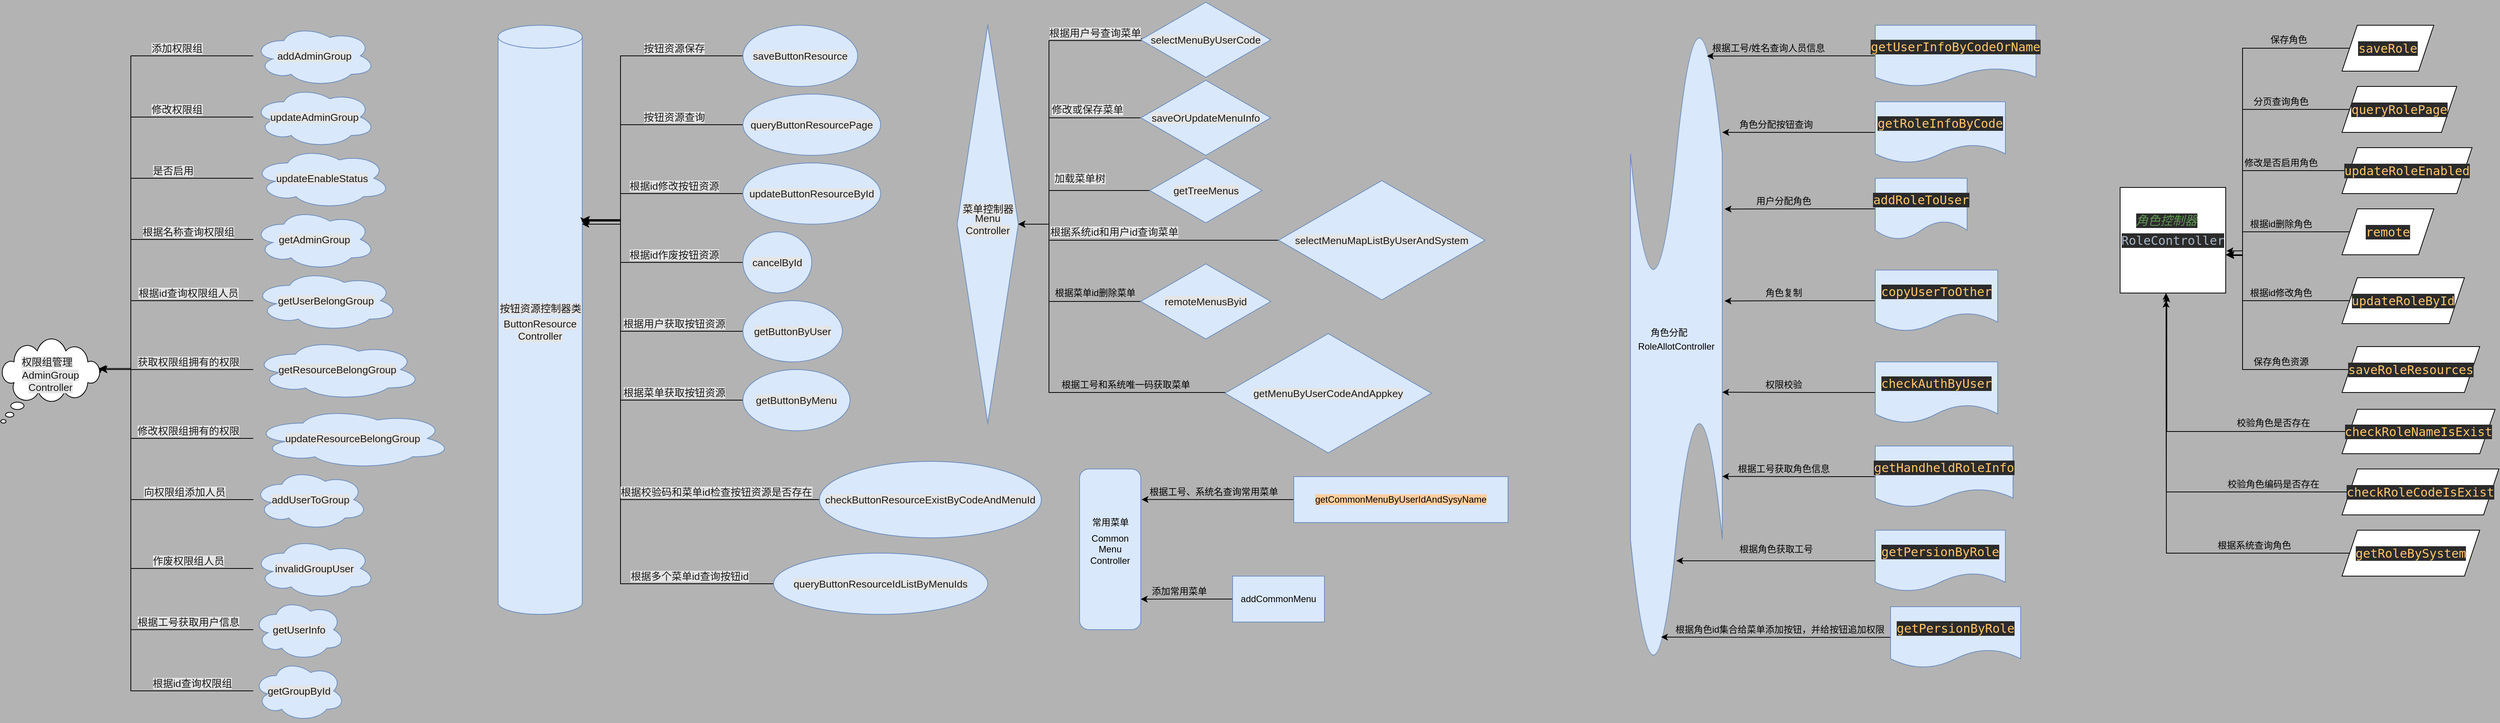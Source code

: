 <mxfile version="13.9.7" type="github">
  <diagram id="0nMQCCQZS5VqwpWak0t-" name="Page-1">
    <mxGraphModel dx="4402" dy="591" grid="1" gridSize="10" guides="1" tooltips="1" connect="1" arrows="1" fold="1" page="1" pageScale="1" pageWidth="3300" pageHeight="4681" background="#B3B3B3" math="0" shadow="0">
      <root>
        <mxCell id="0" />
        <mxCell id="1" parent="0" />
        <mxCell id="55qW9BjzEcxhO7VvElrI-6" value="" style="edgeStyle=orthogonalEdgeStyle;rounded=0;orthogonalLoop=1;jettySize=auto;html=1;" parent="1" source="55qW9BjzEcxhO7VvElrI-5" edge="1">
          <mxGeometry relative="1" as="geometry">
            <Array as="points">
              <mxPoint x="160" y="120" />
              <mxPoint x="160" y="530" />
            </Array>
            <mxPoint x="120" y="530" as="targetPoint" />
          </mxGeometry>
        </mxCell>
        <mxCell id="55qW9BjzEcxhO7VvElrI-5" value="&lt;span style=&quot;color: rgb(25 , 25 , 25) ; font-size: 13.333px ; background-color: rgb(229 , 229 , 229)&quot;&gt;addAdminGroup&lt;/span&gt;" style="ellipse;shape=cloud;whiteSpace=wrap;html=1;rounded=0;strokeColor=#6c8ebf;fillColor=#dae8fc;" parent="1" vertex="1">
          <mxGeometry x="320" y="80" width="160" height="80" as="geometry" />
        </mxCell>
        <mxCell id="55qW9BjzEcxhO7VvElrI-8" value="" style="edgeStyle=orthogonalEdgeStyle;rounded=0;orthogonalLoop=1;jettySize=auto;html=1;" parent="1" source="55qW9BjzEcxhO7VvElrI-7" edge="1">
          <mxGeometry relative="1" as="geometry">
            <Array as="points">
              <mxPoint x="160" y="200" />
              <mxPoint x="160" y="530" />
            </Array>
            <mxPoint x="120" y="530" as="targetPoint" />
          </mxGeometry>
        </mxCell>
        <mxCell id="55qW9BjzEcxhO7VvElrI-7" value="&lt;span style=&quot;color: rgb(25 , 25 , 25) ; font-size: 13.333px ; background-color: rgb(229 , 229 , 229)&quot;&gt;updateAdminGroup&lt;/span&gt;" style="ellipse;shape=cloud;whiteSpace=wrap;html=1;rounded=0;strokeColor=#6c8ebf;fillColor=#dae8fc;" parent="1" vertex="1">
          <mxGeometry x="320" y="160" width="160" height="80" as="geometry" />
        </mxCell>
        <mxCell id="55qW9BjzEcxhO7VvElrI-19" value="" style="edgeStyle=orthogonalEdgeStyle;rounded=0;orthogonalLoop=1;jettySize=auto;html=1;" parent="1" source="55qW9BjzEcxhO7VvElrI-9" edge="1">
          <mxGeometry relative="1" as="geometry">
            <Array as="points">
              <mxPoint x="160" y="280" />
              <mxPoint x="160" y="530" />
            </Array>
            <mxPoint x="120" y="530" as="targetPoint" />
          </mxGeometry>
        </mxCell>
        <mxCell id="55qW9BjzEcxhO7VvElrI-9" value="&lt;span style=&quot;color: rgb(25 , 25 , 25) ; font-size: 13.333px ; background-color: rgb(229 , 229 , 229)&quot;&gt;updateEnableStatus&lt;/span&gt;" style="ellipse;shape=cloud;whiteSpace=wrap;html=1;rounded=0;strokeColor=#6c8ebf;fillColor=#dae8fc;" parent="1" vertex="1">
          <mxGeometry x="320" y="240" width="180" height="80" as="geometry" />
        </mxCell>
        <mxCell id="55qW9BjzEcxhO7VvElrI-20" value="" style="edgeStyle=orthogonalEdgeStyle;rounded=0;orthogonalLoop=1;jettySize=auto;html=1;" parent="1" source="55qW9BjzEcxhO7VvElrI-10" edge="1">
          <mxGeometry relative="1" as="geometry">
            <Array as="points">
              <mxPoint x="160" y="360" />
              <mxPoint x="160" y="530" />
            </Array>
            <mxPoint x="120" y="530" as="targetPoint" />
          </mxGeometry>
        </mxCell>
        <mxCell id="55qW9BjzEcxhO7VvElrI-10" value="&lt;span style=&quot;color: rgb(25 , 25 , 25) ; font-size: 13.333px ; background-color: rgb(229 , 229 , 229)&quot;&gt;getAdminGroup&lt;/span&gt;" style="ellipse;shape=cloud;whiteSpace=wrap;html=1;rounded=0;strokeColor=#6c8ebf;fillColor=#dae8fc;" parent="1" vertex="1">
          <mxGeometry x="320" y="320" width="160" height="80" as="geometry" />
        </mxCell>
        <mxCell id="55qW9BjzEcxhO7VvElrI-21" value="" style="edgeStyle=orthogonalEdgeStyle;rounded=0;orthogonalLoop=1;jettySize=auto;html=1;" parent="1" source="55qW9BjzEcxhO7VvElrI-11" edge="1">
          <mxGeometry relative="1" as="geometry">
            <Array as="points">
              <mxPoint x="160" y="440" />
              <mxPoint x="160" y="530" />
            </Array>
            <mxPoint x="120" y="530" as="targetPoint" />
          </mxGeometry>
        </mxCell>
        <mxCell id="55qW9BjzEcxhO7VvElrI-11" value="&lt;span style=&quot;color: rgb(25 , 25 , 25) ; font-size: 13.333px ; background-color: rgb(229 , 229 , 229)&quot;&gt;getUserBelongGroup&lt;/span&gt;" style="ellipse;shape=cloud;whiteSpace=wrap;html=1;rounded=0;strokeColor=#6c8ebf;fillColor=#dae8fc;" parent="1" vertex="1">
          <mxGeometry x="320" y="400" width="190" height="80" as="geometry" />
        </mxCell>
        <mxCell id="55qW9BjzEcxhO7VvElrI-31" value="" style="edgeStyle=orthogonalEdgeStyle;rounded=0;orthogonalLoop=1;jettySize=auto;html=1;" parent="1" source="55qW9BjzEcxhO7VvElrI-12" edge="1">
          <mxGeometry relative="1" as="geometry">
            <mxPoint x="120" y="530" as="targetPoint" />
          </mxGeometry>
        </mxCell>
        <mxCell id="55qW9BjzEcxhO7VvElrI-12" value="&lt;span style=&quot;color: rgb(25 , 25 , 25) ; font-size: 13.333px ; background-color: rgb(229 , 229 , 229)&quot;&gt;getResourceBelongGroup&lt;/span&gt;" style="ellipse;shape=cloud;whiteSpace=wrap;html=1;rounded=0;strokeColor=#6c8ebf;fillColor=#dae8fc;" parent="1" vertex="1">
          <mxGeometry x="320" y="490" width="220" height="80" as="geometry" />
        </mxCell>
        <mxCell id="55qW9BjzEcxhO7VvElrI-39" style="edgeStyle=orthogonalEdgeStyle;rounded=0;orthogonalLoop=1;jettySize=auto;html=1;entryX=0.988;entryY=0.493;entryDx=0;entryDy=0;entryPerimeter=0;" parent="1" source="55qW9BjzEcxhO7VvElrI-13" edge="1">
          <mxGeometry relative="1" as="geometry">
            <Array as="points">
              <mxPoint x="160" y="620" />
              <mxPoint x="160" y="529" />
            </Array>
            <mxPoint x="119.04" y="528.63" as="targetPoint" />
          </mxGeometry>
        </mxCell>
        <mxCell id="55qW9BjzEcxhO7VvElrI-13" value="&lt;span style=&quot;color: rgb(25 , 25 , 25) ; font-size: 13.333px ; background-color: rgb(229 , 229 , 229)&quot;&gt;updateResourceBelongGroup&lt;/span&gt;" style="ellipse;shape=cloud;whiteSpace=wrap;html=1;rounded=0;strokeColor=#6c8ebf;fillColor=#dae8fc;" parent="1" vertex="1">
          <mxGeometry x="320" y="580" width="260" height="80" as="geometry" />
        </mxCell>
        <mxCell id="55qW9BjzEcxhO7VvElrI-40" style="edgeStyle=orthogonalEdgeStyle;rounded=0;orthogonalLoop=1;jettySize=auto;html=1;entryX=1;entryY=0.5;entryDx=0;entryDy=0;entryPerimeter=0;" parent="1" source="55qW9BjzEcxhO7VvElrI-14" edge="1">
          <mxGeometry relative="1" as="geometry">
            <mxPoint x="120" y="535" as="targetPoint" />
            <Array as="points">
              <mxPoint x="160" y="700" />
              <mxPoint x="160" y="530" />
              <mxPoint x="120" y="530" />
            </Array>
          </mxGeometry>
        </mxCell>
        <mxCell id="55qW9BjzEcxhO7VvElrI-14" value="&lt;span style=&quot;color: rgb(25 , 25 , 25) ; font-size: 13.333px ; background-color: rgb(229 , 229 , 229)&quot;&gt;addUserToGroup&lt;/span&gt;" style="ellipse;shape=cloud;whiteSpace=wrap;html=1;rounded=0;strokeColor=#6c8ebf;fillColor=#dae8fc;" parent="1" vertex="1">
          <mxGeometry x="320" y="660" width="150" height="80" as="geometry" />
        </mxCell>
        <mxCell id="55qW9BjzEcxhO7VvElrI-42" value="" style="edgeStyle=orthogonalEdgeStyle;rounded=0;orthogonalLoop=1;jettySize=auto;html=1;" parent="1" source="55qW9BjzEcxhO7VvElrI-15" edge="1">
          <mxGeometry relative="1" as="geometry">
            <mxPoint x="120" y="530" as="targetPoint" />
            <Array as="points">
              <mxPoint x="160" y="790" />
              <mxPoint x="160" y="530" />
            </Array>
          </mxGeometry>
        </mxCell>
        <mxCell id="55qW9BjzEcxhO7VvElrI-15" value="&lt;span style=&quot;color: rgb(25 , 25 , 25) ; font-size: 13.333px ; background-color: rgb(229 , 229 , 229)&quot;&gt;invalidGroupUser&lt;/span&gt;" style="ellipse;shape=cloud;whiteSpace=wrap;html=1;rounded=0;strokeColor=#6c8ebf;fillColor=#dae8fc;" parent="1" vertex="1">
          <mxGeometry x="320" y="750" width="160" height="80" as="geometry" />
        </mxCell>
        <mxCell id="55qW9BjzEcxhO7VvElrI-44" value="" style="edgeStyle=orthogonalEdgeStyle;rounded=0;orthogonalLoop=1;jettySize=auto;html=1;" parent="1" source="55qW9BjzEcxhO7VvElrI-17" edge="1">
          <mxGeometry relative="1" as="geometry">
            <mxPoint x="120" y="530" as="targetPoint" />
            <Array as="points">
              <mxPoint x="160" y="870" />
              <mxPoint x="160" y="530" />
            </Array>
          </mxGeometry>
        </mxCell>
        <mxCell id="55qW9BjzEcxhO7VvElrI-17" value="&lt;span style=&quot;color: rgb(25 , 25 , 25) ; font-size: 13.333px ; background-color: rgb(229 , 229 , 229)&quot;&gt;getUserInfo&lt;/span&gt;" style="ellipse;shape=cloud;whiteSpace=wrap;html=1;rounded=0;strokeColor=#6c8ebf;fillColor=#dae8fc;" parent="1" vertex="1">
          <mxGeometry x="320" y="830" width="120" height="80" as="geometry" />
        </mxCell>
        <mxCell id="55qW9BjzEcxhO7VvElrI-45" style="edgeStyle=orthogonalEdgeStyle;rounded=0;orthogonalLoop=1;jettySize=auto;html=1;" parent="1" source="55qW9BjzEcxhO7VvElrI-18" edge="1">
          <mxGeometry relative="1" as="geometry">
            <mxPoint x="120" y="530" as="targetPoint" />
            <Array as="points">
              <mxPoint x="160" y="950" />
              <mxPoint x="160" y="530" />
            </Array>
          </mxGeometry>
        </mxCell>
        <mxCell id="55qW9BjzEcxhO7VvElrI-18" value="&lt;span style=&quot;color: rgb(25 , 25 , 25) ; font-size: 13.333px ; background-color: rgb(229 , 229 , 229)&quot;&gt;getGroupById&lt;/span&gt;" style="ellipse;shape=cloud;whiteSpace=wrap;html=1;rounded=0;strokeColor=#6c8ebf;fillColor=#dae8fc;" parent="1" vertex="1">
          <mxGeometry x="320" y="910" width="120" height="80" as="geometry" />
        </mxCell>
        <mxCell id="55qW9BjzEcxhO7VvElrI-32" value="&lt;span style=&quot;color: rgb(25 , 25 , 25) ; font-size: 13.333px ; background-color: rgb(229 , 229 , 229)&quot;&gt;添加权限组&lt;/span&gt;" style="text;html=1;resizable=0;autosize=1;align=center;verticalAlign=middle;points=[];fillColor=none;strokeColor=none;rounded=0;" parent="1" vertex="1">
          <mxGeometry x="180" y="100" width="80" height="20" as="geometry" />
        </mxCell>
        <mxCell id="55qW9BjzEcxhO7VvElrI-33" value="&lt;span style=&quot;color: rgb(25 , 25 , 25) ; font-size: 13.333px ; background-color: rgb(229 , 229 , 229)&quot;&gt;修改权限组&lt;/span&gt;" style="text;html=1;resizable=0;autosize=1;align=center;verticalAlign=middle;points=[];fillColor=none;strokeColor=none;rounded=0;" parent="1" vertex="1">
          <mxGeometry x="180" y="180" width="80" height="20" as="geometry" />
        </mxCell>
        <mxCell id="55qW9BjzEcxhO7VvElrI-34" value="&lt;span style=&quot;color: rgb(25 , 25 , 25) ; font-size: 13.333px ; background-color: rgb(229 , 229 , 229)&quot;&gt;是否启用&lt;/span&gt;" style="text;html=1;resizable=0;autosize=1;align=center;verticalAlign=middle;points=[];fillColor=none;strokeColor=none;rounded=0;" parent="1" vertex="1">
          <mxGeometry x="180" y="260" width="70" height="20" as="geometry" />
        </mxCell>
        <mxCell id="55qW9BjzEcxhO7VvElrI-35" value="&lt;span style=&quot;color: rgb(25 , 25 , 25) ; font-size: 13.333px ; background-color: rgb(229 , 229 , 229)&quot;&gt;根据名称查询权限组&lt;/span&gt;" style="text;html=1;resizable=0;autosize=1;align=center;verticalAlign=middle;points=[];fillColor=none;strokeColor=none;rounded=0;" parent="1" vertex="1">
          <mxGeometry x="170" y="340" width="130" height="20" as="geometry" />
        </mxCell>
        <mxCell id="55qW9BjzEcxhO7VvElrI-36" value="&lt;span style=&quot;color: rgb(25 , 25 , 25) ; font-size: 13.333px ; background-color: rgb(229 , 229 , 229)&quot;&gt;根据id查询权限组人员&lt;/span&gt;" style="text;html=1;resizable=0;autosize=1;align=center;verticalAlign=middle;points=[];fillColor=none;strokeColor=none;rounded=0;" parent="1" vertex="1">
          <mxGeometry x="165" y="420" width="140" height="20" as="geometry" />
        </mxCell>
        <mxCell id="55qW9BjzEcxhO7VvElrI-46" value="&lt;span style=&quot;color: rgb(25 , 25 , 25) ; font-size: 13.333px ; background-color: rgb(229 , 229 , 229)&quot;&gt;获取权限组拥有的权限&lt;/span&gt;" style="text;html=1;resizable=0;autosize=1;align=center;verticalAlign=middle;points=[];fillColor=none;strokeColor=none;rounded=0;" parent="1" vertex="1">
          <mxGeometry x="160" y="510" width="150" height="20" as="geometry" />
        </mxCell>
        <mxCell id="55qW9BjzEcxhO7VvElrI-47" value="&lt;span style=&quot;color: rgb(25 , 25 , 25) ; font-size: 13.333px ; background-color: rgb(229 , 229 , 229)&quot;&gt;修改权限组拥有的权限&lt;/span&gt;" style="text;html=1;resizable=0;autosize=1;align=center;verticalAlign=middle;points=[];fillColor=none;strokeColor=none;rounded=0;" parent="1" vertex="1">
          <mxGeometry x="160" y="600" width="150" height="20" as="geometry" />
        </mxCell>
        <mxCell id="55qW9BjzEcxhO7VvElrI-48" value="&lt;span style=&quot;color: rgb(25 , 25 , 25) ; font-size: 13.333px ; background-color: rgb(229 , 229 , 229)&quot;&gt;向权限组添加人员&lt;/span&gt;" style="text;html=1;resizable=0;autosize=1;align=center;verticalAlign=middle;points=[];fillColor=none;strokeColor=none;rounded=0;" parent="1" vertex="1">
          <mxGeometry x="170" y="680" width="120" height="20" as="geometry" />
        </mxCell>
        <mxCell id="55qW9BjzEcxhO7VvElrI-49" value="&lt;span style=&quot;color: rgb(25 , 25 , 25) ; font-size: 13.333px ; background-color: rgb(229 , 229 , 229)&quot;&gt;作废权限组人员&lt;/span&gt;" style="text;html=1;resizable=0;autosize=1;align=center;verticalAlign=middle;points=[];fillColor=none;strokeColor=none;rounded=0;" parent="1" vertex="1">
          <mxGeometry x="180" y="770" width="110" height="20" as="geometry" />
        </mxCell>
        <mxCell id="55qW9BjzEcxhO7VvElrI-50" value="&lt;span style=&quot;color: rgb(25 , 25 , 25) ; font-size: 13.333px ; background-color: rgb(229 , 229 , 229)&quot;&gt;根据工号获取用户信息&lt;/span&gt;" style="text;html=1;resizable=0;autosize=1;align=center;verticalAlign=middle;points=[];fillColor=none;strokeColor=none;rounded=0;" parent="1" vertex="1">
          <mxGeometry x="160" y="850" width="150" height="20" as="geometry" />
        </mxCell>
        <mxCell id="55qW9BjzEcxhO7VvElrI-51" value="&lt;span style=&quot;color: rgb(25 , 25 , 25) ; font-size: 13.333px ; background-color: rgb(229 , 229 , 229)&quot;&gt;根据id查询权限组&lt;/span&gt;" style="text;html=1;resizable=0;autosize=1;align=center;verticalAlign=middle;points=[];fillColor=none;strokeColor=none;rounded=0;" parent="1" vertex="1">
          <mxGeometry x="180" y="930" width="120" height="20" as="geometry" />
        </mxCell>
        <mxCell id="55qW9BjzEcxhO7VvElrI-52" value="&lt;span style=&quot;color: rgb(25 , 25 , 25) ; font-size: 13.333px ; background-color: rgb(229 , 229 , 229)&quot;&gt;ButtonResource&lt;br&gt;Controller&lt;/span&gt;" style="shape=cylinder3;whiteSpace=wrap;html=1;boundedLbl=1;backgroundOutline=1;size=15;rounded=0;strokeColor=#6c8ebf;fillColor=#dae8fc;" parent="1" vertex="1">
          <mxGeometry x="640" y="80" width="110" height="770" as="geometry" />
        </mxCell>
        <mxCell id="55qW9BjzEcxhO7VvElrI-54" value="&lt;span style=&quot;color: rgb(25 , 25 , 25) ; font-size: 13.333px ; background-color: rgb(229 , 229 , 229)&quot;&gt;按钮资源控制器类&lt;/span&gt;" style="text;html=1;resizable=0;autosize=1;align=center;verticalAlign=middle;points=[];fillColor=none;strokeColor=none;rounded=0;" parent="1" vertex="1">
          <mxGeometry x="635" y="440" width="120" height="20" as="geometry" />
        </mxCell>
        <mxCell id="55qW9BjzEcxhO7VvElrI-56" style="edgeStyle=orthogonalEdgeStyle;rounded=0;orthogonalLoop=1;jettySize=auto;html=1;" parent="1" source="55qW9BjzEcxhO7VvElrI-55" target="55qW9BjzEcxhO7VvElrI-52" edge="1">
          <mxGeometry relative="1" as="geometry">
            <Array as="points">
              <mxPoint x="800" y="120" />
              <mxPoint x="800" y="335" />
            </Array>
          </mxGeometry>
        </mxCell>
        <mxCell id="55qW9BjzEcxhO7VvElrI-55" value="&lt;span style=&quot;color: rgb(25 , 25 , 25) ; font-size: 13.333px ; background-color: rgb(229 , 229 , 229)&quot;&gt;saveButtonResource&lt;/span&gt;" style="ellipse;whiteSpace=wrap;html=1;rounded=0;strokeColor=#6c8ebf;fillColor=#dae8fc;" parent="1" vertex="1">
          <mxGeometry x="960" y="80" width="150" height="80" as="geometry" />
        </mxCell>
        <mxCell id="55qW9BjzEcxhO7VvElrI-64" style="edgeStyle=orthogonalEdgeStyle;rounded=0;orthogonalLoop=1;jettySize=auto;html=1;" parent="1" source="55qW9BjzEcxhO7VvElrI-57" edge="1">
          <mxGeometry relative="1" as="geometry">
            <mxPoint x="749" y="336" as="targetPoint" />
            <Array as="points">
              <mxPoint x="800" y="210" />
              <mxPoint x="800" y="336" />
            </Array>
          </mxGeometry>
        </mxCell>
        <mxCell id="55qW9BjzEcxhO7VvElrI-57" value="&lt;span style=&quot;color: rgb(25 , 25 , 25) ; font-size: 13.333px ; background-color: rgb(229 , 229 , 229)&quot;&gt;queryButtonResourcePage&lt;/span&gt;" style="ellipse;whiteSpace=wrap;html=1;rounded=0;strokeColor=#6c8ebf;fillColor=#dae8fc;" parent="1" vertex="1">
          <mxGeometry x="960" y="170" width="180" height="80" as="geometry" />
        </mxCell>
        <mxCell id="55qW9BjzEcxhO7VvElrI-66" style="edgeStyle=orthogonalEdgeStyle;rounded=0;orthogonalLoop=1;jettySize=auto;html=1;" parent="1" source="55qW9BjzEcxhO7VvElrI-58" edge="1">
          <mxGeometry relative="1" as="geometry">
            <mxPoint x="751" y="334" as="targetPoint" />
            <Array as="points">
              <mxPoint x="800" y="390" />
              <mxPoint x="800" y="334" />
            </Array>
          </mxGeometry>
        </mxCell>
        <mxCell id="55qW9BjzEcxhO7VvElrI-58" value="&lt;span style=&quot;color: rgb(25 , 25 , 25) ; font-size: 13.333px ; background-color: rgb(229 , 229 , 229)&quot;&gt;cancelById&lt;/span&gt;" style="ellipse;whiteSpace=wrap;html=1;rounded=0;strokeColor=#6c8ebf;fillColor=#dae8fc;" parent="1" vertex="1">
          <mxGeometry x="960" y="350" width="90" height="80" as="geometry" />
        </mxCell>
        <mxCell id="55qW9BjzEcxhO7VvElrI-65" style="edgeStyle=orthogonalEdgeStyle;rounded=0;orthogonalLoop=1;jettySize=auto;html=1;" parent="1" source="55qW9BjzEcxhO7VvElrI-59" edge="1">
          <mxGeometry relative="1" as="geometry">
            <mxPoint x="750" y="334" as="targetPoint" />
            <Array as="points">
              <mxPoint x="800" y="300" />
              <mxPoint x="800" y="334" />
            </Array>
          </mxGeometry>
        </mxCell>
        <mxCell id="55qW9BjzEcxhO7VvElrI-59" value="&lt;span style=&quot;color: rgb(25 , 25 , 25) ; font-size: 13.333px ; background-color: rgb(229 , 229 , 229)&quot;&gt;updateButtonResourceById&lt;/span&gt;" style="ellipse;whiteSpace=wrap;html=1;rounded=0;strokeColor=#6c8ebf;fillColor=#dae8fc;" parent="1" vertex="1">
          <mxGeometry x="960" y="260" width="180" height="80" as="geometry" />
        </mxCell>
        <mxCell id="55qW9BjzEcxhO7VvElrI-69" style="edgeStyle=orthogonalEdgeStyle;rounded=0;orthogonalLoop=1;jettySize=auto;html=1;" parent="1" source="55qW9BjzEcxhO7VvElrI-60" target="55qW9BjzEcxhO7VvElrI-52" edge="1">
          <mxGeometry relative="1" as="geometry">
            <Array as="points">
              <mxPoint x="800" y="700" />
              <mxPoint x="800" y="340" />
            </Array>
          </mxGeometry>
        </mxCell>
        <mxCell id="55qW9BjzEcxhO7VvElrI-60" value="&lt;span style=&quot;color: rgb(25 , 25 , 25) ; font-size: 13.333px ; background-color: rgb(229 , 229 , 229)&quot;&gt;checkButtonResourceExistByCodeAndMenuId&lt;/span&gt;" style="ellipse;whiteSpace=wrap;html=1;rounded=0;strokeColor=#6c8ebf;fillColor=#dae8fc;" parent="1" vertex="1">
          <mxGeometry x="1060" y="650" width="290" height="100" as="geometry" />
        </mxCell>
        <mxCell id="55qW9BjzEcxhO7VvElrI-67" style="edgeStyle=orthogonalEdgeStyle;rounded=0;orthogonalLoop=1;jettySize=auto;html=1;" parent="1" source="55qW9BjzEcxhO7VvElrI-61" edge="1">
          <mxGeometry relative="1" as="geometry">
            <mxPoint x="749" y="335" as="targetPoint" />
            <Array as="points">
              <mxPoint x="800" y="480" />
              <mxPoint x="800" y="335" />
            </Array>
          </mxGeometry>
        </mxCell>
        <mxCell id="55qW9BjzEcxhO7VvElrI-61" value="&lt;span style=&quot;color: rgb(25 , 25 , 25) ; font-size: 13.333px ; background-color: rgb(229 , 229 , 229)&quot;&gt;getButtonByUser&lt;/span&gt;" style="ellipse;whiteSpace=wrap;html=1;rounded=0;strokeColor=#6c8ebf;fillColor=#dae8fc;" parent="1" vertex="1">
          <mxGeometry x="960" y="440" width="130" height="80" as="geometry" />
        </mxCell>
        <mxCell id="55qW9BjzEcxhO7VvElrI-68" style="edgeStyle=orthogonalEdgeStyle;rounded=0;orthogonalLoop=1;jettySize=auto;html=1;" parent="1" source="55qW9BjzEcxhO7VvElrI-62" edge="1">
          <mxGeometry relative="1" as="geometry">
            <mxPoint x="752" y="340" as="targetPoint" />
            <Array as="points">
              <mxPoint x="800" y="570" />
              <mxPoint x="800" y="335" />
            </Array>
          </mxGeometry>
        </mxCell>
        <mxCell id="55qW9BjzEcxhO7VvElrI-62" value="&lt;span style=&quot;color: rgb(25 , 25 , 25) ; font-size: 13.333px ; background-color: rgb(229 , 229 , 229)&quot;&gt;getButtonByMenu&lt;/span&gt;" style="ellipse;whiteSpace=wrap;html=1;rounded=0;strokeColor=#6c8ebf;fillColor=#dae8fc;" parent="1" vertex="1">
          <mxGeometry x="960" y="530" width="140" height="80" as="geometry" />
        </mxCell>
        <mxCell id="55qW9BjzEcxhO7VvElrI-70" style="edgeStyle=orthogonalEdgeStyle;rounded=0;orthogonalLoop=1;jettySize=auto;html=1;" parent="1" source="55qW9BjzEcxhO7VvElrI-63" target="55qW9BjzEcxhO7VvElrI-52" edge="1">
          <mxGeometry relative="1" as="geometry">
            <Array as="points">
              <mxPoint x="800" y="810" />
              <mxPoint x="800" y="340" />
            </Array>
          </mxGeometry>
        </mxCell>
        <mxCell id="55qW9BjzEcxhO7VvElrI-63" value="&lt;span style=&quot;color: rgb(25 , 25 , 25) ; font-size: 13.333px ; background-color: rgb(229 , 229 , 229)&quot;&gt;queryButtonResourceIdListByMenuIds&lt;/span&gt;" style="ellipse;whiteSpace=wrap;html=1;rounded=0;strokeColor=#6c8ebf;fillColor=#dae8fc;" parent="1" vertex="1">
          <mxGeometry x="1000" y="770" width="280" height="80" as="geometry" />
        </mxCell>
        <mxCell id="55qW9BjzEcxhO7VvElrI-71" value="&lt;span style=&quot;color: rgb(25 , 25 , 25) ; font-size: 13.333px ; background-color: rgb(229 , 229 , 229)&quot;&gt;按钮资源保存&lt;/span&gt;" style="text;html=1;resizable=0;autosize=1;align=center;verticalAlign=middle;points=[];fillColor=none;strokeColor=none;rounded=0;" parent="1" vertex="1">
          <mxGeometry x="825" y="100" width="90" height="20" as="geometry" />
        </mxCell>
        <mxCell id="55qW9BjzEcxhO7VvElrI-73" value="&lt;span style=&quot;color: rgb(25 , 25 , 25) ; font-size: 13.333px ; background-color: rgb(229 , 229 , 229)&quot;&gt;根据多个菜单id查询按钮id&lt;/span&gt;" style="text;html=1;resizable=0;autosize=1;align=center;verticalAlign=middle;points=[];fillColor=none;strokeColor=none;rounded=0;" parent="1" vertex="1">
          <mxGeometry x="805" y="790" width="170" height="20" as="geometry" />
        </mxCell>
        <mxCell id="55qW9BjzEcxhO7VvElrI-74" value="&lt;span style=&quot;color: rgb(25 , 25 , 25) ; font-size: 13.333px ; background-color: rgb(229 , 229 , 229)&quot;&gt;根据校验码和菜单id检查按钮资源是否存在&lt;/span&gt;" style="text;html=1;resizable=0;autosize=1;align=center;verticalAlign=middle;points=[];fillColor=none;strokeColor=none;rounded=0;" parent="1" vertex="1">
          <mxGeometry x="795" y="680" width="260" height="20" as="geometry" />
        </mxCell>
        <mxCell id="55qW9BjzEcxhO7VvElrI-75" value="&lt;span style=&quot;color: rgb(25 , 25 , 25) ; font-size: 13.333px ; background-color: rgb(229 , 229 , 229)&quot;&gt;根据菜单获取按钮资源&lt;/span&gt;" style="text;html=1;resizable=0;autosize=1;align=center;verticalAlign=middle;points=[];fillColor=none;strokeColor=none;rounded=0;" parent="1" vertex="1">
          <mxGeometry x="795" y="550" width="150" height="20" as="geometry" />
        </mxCell>
        <mxCell id="55qW9BjzEcxhO7VvElrI-76" value="&lt;span style=&quot;color: rgb(25 , 25 , 25) ; font-size: 13.333px ; background-color: rgb(229 , 229 , 229)&quot;&gt;根据用户获取按钮资源&lt;/span&gt;" style="text;html=1;resizable=0;autosize=1;align=center;verticalAlign=middle;points=[];fillColor=none;strokeColor=none;rounded=0;" parent="1" vertex="1">
          <mxGeometry x="795" y="460" width="150" height="20" as="geometry" />
        </mxCell>
        <mxCell id="55qW9BjzEcxhO7VvElrI-77" value="&lt;span style=&quot;color: rgb(25 , 25 , 25) ; font-size: 13.333px ; background-color: rgb(229 , 229 , 229)&quot;&gt;根据id作废按钮资源&lt;/span&gt;" style="text;html=1;resizable=0;autosize=1;align=center;verticalAlign=middle;points=[];fillColor=none;strokeColor=none;rounded=0;" parent="1" vertex="1">
          <mxGeometry x="805" y="370" width="130" height="20" as="geometry" />
        </mxCell>
        <mxCell id="55qW9BjzEcxhO7VvElrI-78" value="&lt;span style=&quot;color: rgb(25 , 25 , 25) ; font-size: 13.333px ; background-color: rgb(229 , 229 , 229)&quot;&gt;按钮资源查询&lt;/span&gt;" style="text;html=1;resizable=0;autosize=1;align=center;verticalAlign=middle;points=[];fillColor=none;strokeColor=none;rounded=0;" parent="1" vertex="1">
          <mxGeometry x="825" y="190" width="90" height="20" as="geometry" />
        </mxCell>
        <mxCell id="55qW9BjzEcxhO7VvElrI-79" value="&lt;span style=&quot;color: rgb(25 , 25 , 25) ; font-size: 13.333px ; background-color: rgb(229 , 229 , 229)&quot;&gt;根据id修改按钮资源&lt;/span&gt;" style="text;html=1;resizable=0;autosize=1;align=center;verticalAlign=middle;points=[];fillColor=none;strokeColor=none;rounded=0;" parent="1" vertex="1">
          <mxGeometry x="805" y="280" width="130" height="20" as="geometry" />
        </mxCell>
        <mxCell id="55qW9BjzEcxhO7VvElrI-80" value="&lt;span style=&quot;color: rgb(25 , 25 , 25) ; font-size: 13.333px ; background-color: rgb(229 , 229 , 229)&quot;&gt;Menu&lt;br&gt;Controller&lt;/span&gt;" style="rhombus;whiteSpace=wrap;html=1;rounded=0;strokeColor=#6c8ebf;fillColor=#dae8fc;" parent="1" vertex="1">
          <mxGeometry x="1240" y="80" width="80" height="520" as="geometry" />
        </mxCell>
        <mxCell id="55qW9BjzEcxhO7VvElrI-82" style="edgeStyle=orthogonalEdgeStyle;rounded=0;orthogonalLoop=1;jettySize=auto;html=1;exitX=0.006;exitY=0.48;exitDx=0;exitDy=0;exitPerimeter=0;" parent="1" source="55qW9BjzEcxhO7VvElrI-93" target="55qW9BjzEcxhO7VvElrI-80" edge="1">
          <mxGeometry relative="1" as="geometry">
            <mxPoint x="1470" y="100" as="sourcePoint" />
            <Array as="points">
              <mxPoint x="1481" y="100" />
              <mxPoint x="1360" y="100" />
              <mxPoint x="1360" y="340" />
            </Array>
          </mxGeometry>
        </mxCell>
        <mxCell id="55qW9BjzEcxhO7VvElrI-95" style="edgeStyle=orthogonalEdgeStyle;rounded=0;orthogonalLoop=1;jettySize=auto;html=1;" parent="1" source="55qW9BjzEcxhO7VvElrI-87" target="55qW9BjzEcxhO7VvElrI-80" edge="1">
          <mxGeometry relative="1" as="geometry">
            <Array as="points">
              <mxPoint x="1360" y="441" />
              <mxPoint x="1360" y="340" />
            </Array>
          </mxGeometry>
        </mxCell>
        <mxCell id="55qW9BjzEcxhO7VvElrI-87" value="&lt;span style=&quot;color: rgb(25 , 25 , 25) ; font-size: 13.333px ; background-color: rgb(229 , 229 , 229)&quot;&gt;remoteMenusByid&lt;/span&gt;" style="html=1;whiteSpace=wrap;aspect=fixed;shape=isoRectangle;rounded=0;strokeColor=#6c8ebf;fillColor=#dae8fc;" parent="1" vertex="1">
          <mxGeometry x="1480" y="390" width="170" height="101.99" as="geometry" />
        </mxCell>
        <mxCell id="55qW9BjzEcxhO7VvElrI-94" style="edgeStyle=orthogonalEdgeStyle;rounded=0;orthogonalLoop=1;jettySize=auto;html=1;" parent="1" source="55qW9BjzEcxhO7VvElrI-88" target="55qW9BjzEcxhO7VvElrI-80" edge="1">
          <mxGeometry relative="1" as="geometry">
            <mxPoint x="1350" y="490" as="targetPoint" />
            <Array as="points">
              <mxPoint x="1360" y="560" />
              <mxPoint x="1360" y="340" />
            </Array>
          </mxGeometry>
        </mxCell>
        <mxCell id="55qW9BjzEcxhO7VvElrI-88" value="&lt;span style=&quot;color: rgb(25 , 25 , 25) ; font-size: 13.333px ; background-color: rgb(229 , 229 , 229)&quot;&gt;getMenuByUserCodeAndAppkey&lt;/span&gt;" style="html=1;whiteSpace=wrap;aspect=fixed;shape=isoRectangle;rounded=0;strokeColor=#6c8ebf;fillColor=#dae8fc;" parent="1" vertex="1">
          <mxGeometry x="1590" y="480" width="270" height="161.98" as="geometry" />
        </mxCell>
        <mxCell id="55qW9BjzEcxhO7VvElrI-96" style="edgeStyle=orthogonalEdgeStyle;rounded=0;orthogonalLoop=1;jettySize=auto;html=1;" parent="1" source="55qW9BjzEcxhO7VvElrI-90" target="55qW9BjzEcxhO7VvElrI-80" edge="1">
          <mxGeometry relative="1" as="geometry">
            <Array as="points">
              <mxPoint x="1360" y="361" />
              <mxPoint x="1360" y="340" />
            </Array>
          </mxGeometry>
        </mxCell>
        <mxCell id="55qW9BjzEcxhO7VvElrI-90" value="&lt;span style=&quot;color: rgb(25 , 25 , 25) ; font-size: 13.333px ; background-color: rgb(229 , 229 , 229)&quot;&gt;selectMenuMapListByUserAndSystem&lt;/span&gt;" style="html=1;whiteSpace=wrap;aspect=fixed;shape=isoRectangle;rounded=0;strokeColor=#6c8ebf;fillColor=#dae8fc;" parent="1" vertex="1">
          <mxGeometry x="1660" y="280" width="270" height="161.99" as="geometry" />
        </mxCell>
        <mxCell id="55qW9BjzEcxhO7VvElrI-97" style="edgeStyle=orthogonalEdgeStyle;rounded=0;orthogonalLoop=1;jettySize=auto;html=1;" parent="1" source="55qW9BjzEcxhO7VvElrI-91" target="55qW9BjzEcxhO7VvElrI-80" edge="1">
          <mxGeometry relative="1" as="geometry">
            <Array as="points">
              <mxPoint x="1360" y="296" />
              <mxPoint x="1360" y="340" />
            </Array>
          </mxGeometry>
        </mxCell>
        <mxCell id="55qW9BjzEcxhO7VvElrI-91" value="&lt;span style=&quot;color: rgb(25 , 25 , 25) ; font-size: 13.333px ; background-color: rgb(229 , 229 , 229)&quot;&gt;getTreeMenus&lt;/span&gt;" style="html=1;whiteSpace=wrap;aspect=fixed;shape=isoRectangle;rounded=0;strokeColor=#6c8ebf;fillColor=#dae8fc;" parent="1" vertex="1">
          <mxGeometry x="1491.66" y="251.99" width="146.69" height="88.01" as="geometry" />
        </mxCell>
        <mxCell id="55qW9BjzEcxhO7VvElrI-98" style="edgeStyle=orthogonalEdgeStyle;rounded=0;orthogonalLoop=1;jettySize=auto;html=1;" parent="1" source="55qW9BjzEcxhO7VvElrI-92" target="55qW9BjzEcxhO7VvElrI-80" edge="1">
          <mxGeometry relative="1" as="geometry">
            <Array as="points">
              <mxPoint x="1360" y="201" />
              <mxPoint x="1360" y="340" />
            </Array>
          </mxGeometry>
        </mxCell>
        <mxCell id="55qW9BjzEcxhO7VvElrI-92" value="&lt;span style=&quot;color: rgb(25 , 25 , 25) ; font-size: 13.333px ; background-color: rgb(229 , 229 , 229)&quot;&gt;saveOrUpdateMenuInfo&lt;/span&gt;" style="html=1;whiteSpace=wrap;aspect=fixed;shape=isoRectangle;rounded=0;strokeColor=#6c8ebf;fillColor=#dae8fc;" parent="1" vertex="1">
          <mxGeometry x="1480" y="150" width="170" height="101.99" as="geometry" />
        </mxCell>
        <mxCell id="55qW9BjzEcxhO7VvElrI-93" value="&lt;span style=&quot;color: rgb(25 , 25 , 25) ; font-size: 13.333px ; background-color: rgb(229 , 229 , 229)&quot;&gt;selectMenuByUserCode&lt;/span&gt;" style="html=1;whiteSpace=wrap;aspect=fixed;shape=isoRectangle;rounded=0;strokeColor=#6c8ebf;fillColor=#dae8fc;" parent="1" vertex="1">
          <mxGeometry x="1480" y="48.01" width="170" height="101.99" as="geometry" />
        </mxCell>
        <mxCell id="55qW9BjzEcxhO7VvElrI-99" value="&lt;span style=&quot;color: rgb(25 , 25 , 25) ; font-size: 13.333px ; background-color: rgb(229 , 229 , 229)&quot;&gt;根据用户号查询菜单&lt;/span&gt;" style="text;html=1;resizable=0;autosize=1;align=center;verticalAlign=middle;points=[];fillColor=none;strokeColor=none;rounded=0;" parent="1" vertex="1">
          <mxGeometry x="1355" y="80" width="130" height="20" as="geometry" />
        </mxCell>
        <mxCell id="55qW9BjzEcxhO7VvElrI-100" value="&lt;span style=&quot;color: rgb(25 , 25 , 25) ; font-size: 13.333px ; background-color: rgb(229 , 229 , 229)&quot;&gt;根据系统id和用户id查询菜单&lt;/span&gt;" style="text;html=1;resizable=0;autosize=1;align=center;verticalAlign=middle;points=[];fillColor=none;strokeColor=none;rounded=0;" parent="1" vertex="1">
          <mxGeometry x="1355" y="340" width="180" height="20" as="geometry" />
        </mxCell>
        <mxCell id="55qW9BjzEcxhO7VvElrI-101" value="根据菜单id删除菜单" style="text;html=1;resizable=0;autosize=1;align=center;verticalAlign=middle;points=[];fillColor=none;strokeColor=none;rounded=0;" parent="1" vertex="1">
          <mxGeometry x="1360" y="420" width="120" height="20" as="geometry" />
        </mxCell>
        <mxCell id="55qW9BjzEcxhO7VvElrI-102" value="&lt;span style=&quot;color: rgb(25 , 25 , 25) ; font-size: 13.333px ; background-color: rgb(229 , 229 , 229)&quot;&gt;加载菜单树&lt;/span&gt;" style="text;html=1;resizable=0;autosize=1;align=center;verticalAlign=middle;points=[];fillColor=none;strokeColor=none;rounded=0;" parent="1" vertex="1">
          <mxGeometry x="1360" y="270" width="80" height="20" as="geometry" />
        </mxCell>
        <mxCell id="55qW9BjzEcxhO7VvElrI-103" value="&lt;span style=&quot;color: rgb(25 , 25 , 25) ; font-size: 13.333px ; background-color: rgb(229 , 229 , 229)&quot;&gt;修改或保存菜单&lt;/span&gt;" style="text;html=1;resizable=0;autosize=1;align=center;verticalAlign=middle;points=[];fillColor=none;strokeColor=none;rounded=0;" parent="1" vertex="1">
          <mxGeometry x="1355" y="180" width="110" height="20" as="geometry" />
        </mxCell>
        <mxCell id="55qW9BjzEcxhO7VvElrI-104" value="根据工号和系统唯一码获取菜单" style="text;html=1;resizable=0;autosize=1;align=center;verticalAlign=middle;points=[];fillColor=none;strokeColor=none;rounded=0;" parent="1" vertex="1">
          <mxGeometry x="1370" y="540" width="180" height="20" as="geometry" />
        </mxCell>
        <mxCell id="55qW9BjzEcxhO7VvElrI-105" value="&lt;span style=&quot;color: rgb(25 , 25 , 25) ; font-size: 13.333px ; background-color: rgb(229 , 229 , 229)&quot;&gt;菜单控制器&lt;/span&gt;" style="text;html=1;resizable=0;autosize=1;align=center;verticalAlign=middle;points=[];fillColor=none;strokeColor=none;rounded=0;" parent="1" vertex="1">
          <mxGeometry x="1240" y="310" width="80" height="20" as="geometry" />
        </mxCell>
        <mxCell id="55qW9BjzEcxhO7VvElrI-106" value="Common&lt;br&gt;Menu&lt;br&gt;Controller" style="rounded=1;whiteSpace=wrap;html=1;strokeColor=#6c8ebf;fillColor=#dae8fc;" parent="1" vertex="1">
          <mxGeometry x="1400" y="660" width="80" height="210" as="geometry" />
        </mxCell>
        <mxCell id="55qW9BjzEcxhO7VvElrI-111" style="edgeStyle=orthogonalEdgeStyle;rounded=0;orthogonalLoop=1;jettySize=auto;html=1;entryX=1.013;entryY=0.19;entryDx=0;entryDy=0;entryPerimeter=0;" parent="1" source="55qW9BjzEcxhO7VvElrI-107" target="55qW9BjzEcxhO7VvElrI-106" edge="1">
          <mxGeometry relative="1" as="geometry" />
        </mxCell>
        <mxCell id="55qW9BjzEcxhO7VvElrI-107" value="&lt;span style=&quot;background-color: rgb(255 , 206 , 159)&quot;&gt;getCommonMenuByUserIdAndSysyName&lt;/span&gt;" style="rounded=0;whiteSpace=wrap;html=1;strokeColor=#6c8ebf;fillColor=#dae8fc;" parent="1" vertex="1">
          <mxGeometry x="1680" y="670" width="280" height="60" as="geometry" />
        </mxCell>
        <mxCell id="55qW9BjzEcxhO7VvElrI-112" style="edgeStyle=orthogonalEdgeStyle;rounded=0;orthogonalLoop=1;jettySize=auto;html=1;entryX=1;entryY=0.81;entryDx=0;entryDy=0;entryPerimeter=0;" parent="1" source="55qW9BjzEcxhO7VvElrI-108" target="55qW9BjzEcxhO7VvElrI-106" edge="1">
          <mxGeometry relative="1" as="geometry" />
        </mxCell>
        <mxCell id="55qW9BjzEcxhO7VvElrI-108" value="addCommonMenu" style="rounded=0;whiteSpace=wrap;html=1;strokeColor=#6c8ebf;fillColor=#dae8fc;" parent="1" vertex="1">
          <mxGeometry x="1600" y="800" width="120" height="60" as="geometry" />
        </mxCell>
        <mxCell id="55qW9BjzEcxhO7VvElrI-113" value="常用菜单" style="text;html=1;resizable=0;autosize=1;align=center;verticalAlign=middle;points=[];fillColor=none;strokeColor=none;rounded=0;" parent="1" vertex="1">
          <mxGeometry x="1410" y="720" width="60" height="20" as="geometry" />
        </mxCell>
        <mxCell id="55qW9BjzEcxhO7VvElrI-114" value="根据工号、系统名查询常用菜单" style="text;html=1;resizable=0;autosize=1;align=center;verticalAlign=middle;points=[];fillColor=none;strokeColor=none;rounded=0;" parent="1" vertex="1">
          <mxGeometry x="1485" y="680" width="180" height="20" as="geometry" />
        </mxCell>
        <mxCell id="55qW9BjzEcxhO7VvElrI-115" value="添加常用菜单" style="text;html=1;resizable=0;autosize=1;align=center;verticalAlign=middle;points=[];fillColor=none;strokeColor=none;rounded=0;" parent="1" vertex="1">
          <mxGeometry x="1485" y="810" width="90" height="20" as="geometry" />
        </mxCell>
        <mxCell id="55qW9BjzEcxhO7VvElrI-116" value="RoleAllotController" style="shape=tape;whiteSpace=wrap;html=1;rounded=0;strokeColor=#6c8ebf;fillColor=#dae8fc;" parent="1" vertex="1">
          <mxGeometry x="2120" y="80" width="120" height="840" as="geometry" />
        </mxCell>
        <mxCell id="55qW9BjzEcxhO7VvElrI-117" value="角色分配" style="text;html=1;resizable=0;autosize=1;align=center;verticalAlign=middle;points=[];fillColor=none;strokeColor=none;rounded=0;" parent="1" vertex="1">
          <mxGeometry x="2140" y="471.99" width="60" height="20" as="geometry" />
        </mxCell>
        <mxCell id="0UeXVPjD24YqgaCfHr41-11" style="edgeStyle=orthogonalEdgeStyle;rounded=0;orthogonalLoop=1;jettySize=auto;html=1;entryX=0.833;entryY=0.048;entryDx=0;entryDy=0;entryPerimeter=0;" parent="1" source="55qW9BjzEcxhO7VvElrI-118" target="55qW9BjzEcxhO7VvElrI-116" edge="1">
          <mxGeometry relative="1" as="geometry">
            <mxPoint x="2230" y="120" as="targetPoint" />
          </mxGeometry>
        </mxCell>
        <mxCell id="55qW9BjzEcxhO7VvElrI-118" value="&lt;pre style=&quot;background-color: #2b2b2b ; color: #a9b7c6 ; font-family: &amp;#34;jetbrains mono&amp;#34; , monospace ; font-size: 12.0pt&quot;&gt;&lt;span style=&quot;color: #ffc66d&quot;&gt;getUserInfoByCodeOrName&lt;/span&gt;&lt;/pre&gt;" style="shape=document;whiteSpace=wrap;html=1;boundedLbl=1;rounded=0;strokeColor=#6c8ebf;fillColor=#dae8fc;" parent="1" vertex="1">
          <mxGeometry x="2440" y="80" width="210" height="80" as="geometry" />
        </mxCell>
        <mxCell id="0UeXVPjD24YqgaCfHr41-12" style="edgeStyle=orthogonalEdgeStyle;rounded=0;orthogonalLoop=1;jettySize=auto;html=1;" parent="1" source="0UeXVPjD24YqgaCfHr41-3" edge="1">
          <mxGeometry relative="1" as="geometry">
            <mxPoint x="2240" y="220" as="targetPoint" />
          </mxGeometry>
        </mxCell>
        <mxCell id="0UeXVPjD24YqgaCfHr41-3" value="&lt;pre style=&quot;background-color: #2b2b2b ; color: #a9b7c6 ; font-family: &amp;#34;jetbrains mono&amp;#34; , monospace ; font-size: 12.0pt&quot;&gt;&lt;span style=&quot;color: #ffc66d&quot;&gt;getRoleInfoByCode&lt;/span&gt;&lt;/pre&gt;" style="shape=document;whiteSpace=wrap;html=1;boundedLbl=1;rounded=0;strokeColor=#6c8ebf;fillColor=#dae8fc;" parent="1" vertex="1">
          <mxGeometry x="2440" y="180" width="170" height="80" as="geometry" />
        </mxCell>
        <mxCell id="0UeXVPjD24YqgaCfHr41-13" style="edgeStyle=orthogonalEdgeStyle;rounded=0;orthogonalLoop=1;jettySize=auto;html=1;entryX=1.025;entryY=0.286;entryDx=0;entryDy=0;entryPerimeter=0;" parent="1" source="0UeXVPjD24YqgaCfHr41-4" target="55qW9BjzEcxhO7VvElrI-116" edge="1">
          <mxGeometry relative="1" as="geometry">
            <mxPoint x="2260" y="320" as="targetPoint" />
          </mxGeometry>
        </mxCell>
        <mxCell id="0UeXVPjD24YqgaCfHr41-4" value="&lt;pre style=&quot;background-color: #2b2b2b ; color: #a9b7c6 ; font-family: &amp;#34;jetbrains mono&amp;#34; , monospace ; font-size: 12.0pt&quot;&gt;&lt;span style=&quot;color: #ffc66d&quot;&gt;addRoleToUser&lt;/span&gt;&lt;/pre&gt;" style="shape=document;whiteSpace=wrap;html=1;boundedLbl=1;rounded=0;strokeColor=#6c8ebf;fillColor=#dae8fc;" parent="1" vertex="1">
          <mxGeometry x="2440" y="280" width="120" height="80" as="geometry" />
        </mxCell>
        <mxCell id="0UeXVPjD24YqgaCfHr41-15" style="edgeStyle=orthogonalEdgeStyle;rounded=0;orthogonalLoop=1;jettySize=auto;html=1;entryX=1.025;entryY=0.429;entryDx=0;entryDy=0;entryPerimeter=0;" parent="1" source="0UeXVPjD24YqgaCfHr41-5" target="55qW9BjzEcxhO7VvElrI-116" edge="1">
          <mxGeometry relative="1" as="geometry">
            <mxPoint x="2260" y="440" as="targetPoint" />
          </mxGeometry>
        </mxCell>
        <mxCell id="0UeXVPjD24YqgaCfHr41-5" value="&lt;pre style=&quot;background-color: #2b2b2b ; color: #a9b7c6 ; font-family: &amp;#34;jetbrains mono&amp;#34; , monospace ; font-size: 12.0pt&quot;&gt;&lt;span style=&quot;color: #ffc66d&quot;&gt;copyUserToOther&lt;/span&gt;&lt;/pre&gt;" style="shape=document;whiteSpace=wrap;html=1;boundedLbl=1;rounded=0;strokeColor=#6c8ebf;fillColor=#dae8fc;" parent="1" vertex="1">
          <mxGeometry x="2440" y="400" width="160" height="80" as="geometry" />
        </mxCell>
        <mxCell id="0UeXVPjD24YqgaCfHr41-16" style="edgeStyle=orthogonalEdgeStyle;rounded=0;orthogonalLoop=1;jettySize=auto;html=1;entryX=1;entryY=0.571;entryDx=0;entryDy=0;entryPerimeter=0;" parent="1" source="0UeXVPjD24YqgaCfHr41-6" target="55qW9BjzEcxhO7VvElrI-116" edge="1">
          <mxGeometry relative="1" as="geometry" />
        </mxCell>
        <mxCell id="0UeXVPjD24YqgaCfHr41-6" value="&lt;pre style=&quot;background-color: #2b2b2b ; color: #a9b7c6 ; font-family: &amp;#34;jetbrains mono&amp;#34; , monospace ; font-size: 12.0pt&quot;&gt;&lt;span style=&quot;color: #ffc66d&quot;&gt;checkAuthByUser&lt;/span&gt;&lt;/pre&gt;" style="shape=document;whiteSpace=wrap;html=1;boundedLbl=1;rounded=0;strokeColor=#6c8ebf;fillColor=#dae8fc;" parent="1" vertex="1">
          <mxGeometry x="2440" y="520" width="160" height="80" as="geometry" />
        </mxCell>
        <mxCell id="0UeXVPjD24YqgaCfHr41-17" style="edgeStyle=orthogonalEdgeStyle;rounded=0;orthogonalLoop=1;jettySize=auto;html=1;entryX=1;entryY=0.702;entryDx=0;entryDy=0;entryPerimeter=0;" parent="1" source="0UeXVPjD24YqgaCfHr41-7" target="55qW9BjzEcxhO7VvElrI-116" edge="1">
          <mxGeometry relative="1" as="geometry" />
        </mxCell>
        <mxCell id="0UeXVPjD24YqgaCfHr41-7" value="&lt;pre style=&quot;background-color: #2b2b2b ; color: #a9b7c6 ; font-family: &amp;#34;jetbrains mono&amp;#34; , monospace ; font-size: 12.0pt&quot;&gt;&lt;span style=&quot;color: #ffc66d&quot;&gt;getHandheldRoleInfo&lt;/span&gt;&lt;/pre&gt;" style="shape=document;whiteSpace=wrap;html=1;boundedLbl=1;rounded=0;strokeColor=#6c8ebf;fillColor=#dae8fc;" parent="1" vertex="1">
          <mxGeometry x="2440" y="630" width="180" height="80" as="geometry" />
        </mxCell>
        <mxCell id="0UeXVPjD24YqgaCfHr41-18" style="edgeStyle=orthogonalEdgeStyle;rounded=0;orthogonalLoop=1;jettySize=auto;html=1;" parent="1" source="0UeXVPjD24YqgaCfHr41-8" edge="1">
          <mxGeometry relative="1" as="geometry">
            <mxPoint x="2180" y="780" as="targetPoint" />
          </mxGeometry>
        </mxCell>
        <mxCell id="0UeXVPjD24YqgaCfHr41-8" value="&lt;pre style=&quot;background-color: #2b2b2b ; color: #a9b7c6 ; font-family: &amp;#34;jetbrains mono&amp;#34; , monospace ; font-size: 12.0pt&quot;&gt;&lt;span style=&quot;color: #ffc66d&quot;&gt;getPersionByRole&lt;/span&gt;&lt;/pre&gt;" style="shape=document;whiteSpace=wrap;html=1;boundedLbl=1;rounded=0;strokeColor=#6c8ebf;fillColor=#dae8fc;" parent="1" vertex="1">
          <mxGeometry x="2440" y="740" width="170" height="80" as="geometry" />
        </mxCell>
        <mxCell id="0UeXVPjD24YqgaCfHr41-19" style="edgeStyle=orthogonalEdgeStyle;rounded=0;orthogonalLoop=1;jettySize=auto;html=1;entryX=0.333;entryY=0.952;entryDx=0;entryDy=0;entryPerimeter=0;" parent="1" source="0UeXVPjD24YqgaCfHr41-9" target="55qW9BjzEcxhO7VvElrI-116" edge="1">
          <mxGeometry relative="1" as="geometry">
            <mxPoint x="2170" y="880" as="targetPoint" />
          </mxGeometry>
        </mxCell>
        <mxCell id="0UeXVPjD24YqgaCfHr41-9" value="&lt;pre style=&quot;background-color: #2b2b2b ; color: #a9b7c6 ; font-family: &amp;#34;jetbrains mono&amp;#34; , monospace ; font-size: 12.0pt&quot;&gt;&lt;span style=&quot;color: #ffc66d&quot;&gt;getPersionByRole&lt;/span&gt;&lt;/pre&gt;" style="shape=document;whiteSpace=wrap;html=1;boundedLbl=1;rounded=0;strokeColor=#6c8ebf;fillColor=#dae8fc;" parent="1" vertex="1">
          <mxGeometry x="2460" y="840" width="170" height="80" as="geometry" />
        </mxCell>
        <mxCell id="0UeXVPjD24YqgaCfHr41-20" value="根据工号/姓名查询人员信息" style="text;html=1;resizable=0;autosize=1;align=center;verticalAlign=middle;points=[];fillColor=none;strokeColor=none;rounded=0;" parent="1" vertex="1">
          <mxGeometry x="2220" y="100" width="160" height="20" as="geometry" />
        </mxCell>
        <mxCell id="0UeXVPjD24YqgaCfHr41-21" value="角色分配按钮查询" style="text;html=1;resizable=0;autosize=1;align=center;verticalAlign=middle;points=[];fillColor=none;strokeColor=none;rounded=0;" parent="1" vertex="1">
          <mxGeometry x="2255" y="200" width="110" height="20" as="geometry" />
        </mxCell>
        <mxCell id="0UeXVPjD24YqgaCfHr41-22" value="根据角色获取工号" style="text;html=1;resizable=0;autosize=1;align=center;verticalAlign=middle;points=[];fillColor=none;strokeColor=none;rounded=0;" parent="1" vertex="1">
          <mxGeometry x="2255" y="755" width="110" height="20" as="geometry" />
        </mxCell>
        <mxCell id="0UeXVPjD24YqgaCfHr41-23" value="根据角色id集合给菜单添加按钮，并给按钮追加权限" style="text;html=1;resizable=0;autosize=1;align=center;verticalAlign=middle;points=[];fillColor=none;strokeColor=none;rounded=0;" parent="1" vertex="1">
          <mxGeometry x="2170" y="860" width="290" height="20" as="geometry" />
        </mxCell>
        <mxCell id="0UeXVPjD24YqgaCfHr41-25" value="用户分配角色" style="text;html=1;resizable=0;autosize=1;align=center;verticalAlign=middle;points=[];fillColor=none;strokeColor=none;rounded=0;" parent="1" vertex="1">
          <mxGeometry x="2275" y="300" width="90" height="20" as="geometry" />
        </mxCell>
        <mxCell id="0UeXVPjD24YqgaCfHr41-26" value="角色复制" style="text;html=1;resizable=0;autosize=1;align=center;verticalAlign=middle;points=[];fillColor=none;strokeColor=none;rounded=0;" parent="1" vertex="1">
          <mxGeometry x="2290" y="420" width="60" height="20" as="geometry" />
        </mxCell>
        <mxCell id="0UeXVPjD24YqgaCfHr41-27" value="权限校验" style="text;html=1;resizable=0;autosize=1;align=center;verticalAlign=middle;points=[];fillColor=none;strokeColor=none;rounded=0;" parent="1" vertex="1">
          <mxGeometry x="2290" y="540" width="60" height="20" as="geometry" />
        </mxCell>
        <mxCell id="0UeXVPjD24YqgaCfHr41-28" value="根据工号获取角色信息" style="text;html=1;resizable=0;autosize=1;align=center;verticalAlign=middle;points=[];fillColor=none;strokeColor=none;rounded=0;" parent="1" vertex="1">
          <mxGeometry x="2250" y="650" width="140" height="20" as="geometry" />
        </mxCell>
        <mxCell id="O5aITTd8d86GcQwZKJj1-1" value="&lt;span style=&quot;color: rgb(25 , 25 , 25) ; font-size: 13.333px ; background-color: rgb(229 , 229 , 229)&quot;&gt;AdminGroup&lt;/span&gt;&lt;br style=&quot;color: rgb(25 , 25 , 25) ; font-size: 13.333px&quot;&gt;&lt;span style=&quot;color: rgb(25 , 25 , 25) ; font-size: 13.333px ; background-color: rgb(229 , 229 , 229)&quot;&gt;Controller&lt;/span&gt;" style="whiteSpace=wrap;html=1;shape=mxgraph.basic.cloud_callout" vertex="1" parent="1">
          <mxGeometry x="-10" y="490" width="130" height="110" as="geometry" />
        </mxCell>
        <mxCell id="O5aITTd8d86GcQwZKJj1-2" value="&lt;span style=&quot;color: rgb(25 , 25 , 25) ; font-size: 13.333px ; background-color: rgb(229 , 229 , 229)&quot;&gt;权限组管理&lt;/span&gt;" style="text;html=1;resizable=0;autosize=1;align=center;verticalAlign=middle;points=[];fillColor=none;strokeColor=none;rounded=0;" vertex="1" parent="1">
          <mxGeometry x="10" y="510" width="80" height="20" as="geometry" />
        </mxCell>
        <mxCell id="O5aITTd8d86GcQwZKJj1-12" value="&lt;pre style=&quot;background-color: #2b2b2b ; color: #a9b7c6 ; font-family: &amp;#34;jetbrains mono&amp;#34; , monospace ; font-size: 12.0pt&quot;&gt;RoleController&lt;/pre&gt;" style="whiteSpace=wrap;html=1;aspect=fixed;" vertex="1" parent="1">
          <mxGeometry x="2760" y="291.99" width="138.01" height="138.01" as="geometry" />
        </mxCell>
        <mxCell id="O5aITTd8d86GcQwZKJj1-16" style="edgeStyle=orthogonalEdgeStyle;rounded=0;orthogonalLoop=1;jettySize=auto;html=1;entryX=1.007;entryY=0.601;entryDx=0;entryDy=0;entryPerimeter=0;" edge="1" parent="1" source="O5aITTd8d86GcQwZKJj1-13" target="O5aITTd8d86GcQwZKJj1-12">
          <mxGeometry relative="1" as="geometry">
            <Array as="points">
              <mxPoint x="2920" y="110" />
              <mxPoint x="2920" y="375" />
            </Array>
          </mxGeometry>
        </mxCell>
        <mxCell id="O5aITTd8d86GcQwZKJj1-13" value="&lt;pre style=&quot;background-color: #2b2b2b ; color: #a9b7c6 ; font-family: &amp;#34;jetbrains mono&amp;#34; , monospace ; font-size: 12.0pt&quot;&gt;&lt;span style=&quot;color: #ffc66d&quot;&gt;saveRole&lt;/span&gt;&lt;/pre&gt;" style="shape=parallelogram;perimeter=parallelogramPerimeter;whiteSpace=wrap;html=1;fixedSize=1;" vertex="1" parent="1">
          <mxGeometry x="3050" y="80" width="120" height="60" as="geometry" />
        </mxCell>
        <mxCell id="O5aITTd8d86GcQwZKJj1-14" value="&lt;pre style=&quot;background-color: #2b2b2b ; color: #a9b7c6 ; font-family: &amp;#34;宋体&amp;#34; , monospace ; font-size: 12.0pt&quot;&gt;&lt;span style=&quot;color: #629755 ; font-style: italic&quot;&gt;角色控制器&lt;/span&gt;&lt;/pre&gt;" style="text;html=1;resizable=0;autosize=1;align=center;verticalAlign=middle;points=[];fillColor=none;strokeColor=none;rounded=0;" vertex="1" parent="1">
          <mxGeometry x="2770" y="310" width="100" height="50" as="geometry" />
        </mxCell>
        <mxCell id="O5aITTd8d86GcQwZKJj1-15" value="保存角色" style="text;html=1;resizable=0;autosize=1;align=center;verticalAlign=middle;points=[];fillColor=none;strokeColor=none;rounded=0;" vertex="1" parent="1">
          <mxGeometry x="2950" y="89" width="60" height="20" as="geometry" />
        </mxCell>
        <mxCell id="O5aITTd8d86GcQwZKJj1-24" style="edgeStyle=orthogonalEdgeStyle;rounded=0;orthogonalLoop=1;jettySize=auto;html=1;" edge="1" parent="1" source="O5aITTd8d86GcQwZKJj1-17">
          <mxGeometry relative="1" as="geometry">
            <mxPoint x="2898" y="380" as="targetPoint" />
            <Array as="points">
              <mxPoint x="2920" y="190" />
              <mxPoint x="2920" y="380" />
              <mxPoint x="2898" y="380" />
            </Array>
          </mxGeometry>
        </mxCell>
        <mxCell id="O5aITTd8d86GcQwZKJj1-17" value="&lt;pre style=&quot;background-color: #2b2b2b ; color: #a9b7c6 ; font-family: &amp;#34;jetbrains mono&amp;#34; , monospace ; font-size: 12.0pt&quot;&gt;&lt;span style=&quot;color: #ffc66d&quot;&gt;queryRolePage&lt;/span&gt;&lt;/pre&gt;" style="shape=parallelogram;perimeter=parallelogramPerimeter;whiteSpace=wrap;html=1;fixedSize=1;" vertex="1" parent="1">
          <mxGeometry x="3050" y="160" width="150" height="60" as="geometry" />
        </mxCell>
        <mxCell id="O5aITTd8d86GcQwZKJj1-26" style="edgeStyle=orthogonalEdgeStyle;rounded=0;orthogonalLoop=1;jettySize=auto;html=1;" edge="1" parent="1" source="O5aITTd8d86GcQwZKJj1-18">
          <mxGeometry relative="1" as="geometry">
            <mxPoint x="2898" y="380" as="targetPoint" />
            <Array as="points">
              <mxPoint x="2920" y="270" />
              <mxPoint x="2920" y="380" />
              <mxPoint x="2898" y="380" />
            </Array>
          </mxGeometry>
        </mxCell>
        <mxCell id="O5aITTd8d86GcQwZKJj1-18" value="&lt;pre style=&quot;background-color: #2b2b2b ; color: #a9b7c6 ; font-family: &amp;#34;jetbrains mono&amp;#34; , monospace ; font-size: 12.0pt&quot;&gt;&lt;span style=&quot;color: #ffc66d&quot;&gt;updateRoleEnabled&lt;/span&gt;&lt;/pre&gt;" style="shape=parallelogram;perimeter=parallelogramPerimeter;whiteSpace=wrap;html=1;fixedSize=1;" vertex="1" parent="1">
          <mxGeometry x="3050" y="240" width="170" height="60" as="geometry" />
        </mxCell>
        <mxCell id="O5aITTd8d86GcQwZKJj1-29" style="edgeStyle=orthogonalEdgeStyle;rounded=0;orthogonalLoop=1;jettySize=auto;html=1;entryX=1.014;entryY=0.645;entryDx=0;entryDy=0;entryPerimeter=0;" edge="1" parent="1" source="O5aITTd8d86GcQwZKJj1-19" target="O5aITTd8d86GcQwZKJj1-12">
          <mxGeometry relative="1" as="geometry">
            <Array as="points">
              <mxPoint x="2920" y="350" />
              <mxPoint x="2920" y="381" />
            </Array>
          </mxGeometry>
        </mxCell>
        <mxCell id="O5aITTd8d86GcQwZKJj1-19" value="&lt;pre style=&quot;background-color: #2b2b2b ; color: #a9b7c6 ; font-family: &amp;#34;jetbrains mono&amp;#34; , monospace ; font-size: 12.0pt&quot;&gt;&lt;span style=&quot;color: #ffc66d&quot;&gt;remote&lt;/span&gt;&lt;/pre&gt;" style="shape=parallelogram;perimeter=parallelogramPerimeter;whiteSpace=wrap;html=1;fixedSize=1;" vertex="1" parent="1">
          <mxGeometry x="3050" y="320" width="120" height="60" as="geometry" />
        </mxCell>
        <mxCell id="O5aITTd8d86GcQwZKJj1-31" style="edgeStyle=orthogonalEdgeStyle;rounded=0;orthogonalLoop=1;jettySize=auto;html=1;" edge="1" parent="1" source="O5aITTd8d86GcQwZKJj1-21" target="O5aITTd8d86GcQwZKJj1-12">
          <mxGeometry relative="1" as="geometry">
            <Array as="points">
              <mxPoint x="2920" y="440" />
              <mxPoint x="2920" y="380" />
            </Array>
          </mxGeometry>
        </mxCell>
        <mxCell id="O5aITTd8d86GcQwZKJj1-21" value="&lt;pre style=&quot;background-color: #2b2b2b ; color: #a9b7c6 ; font-family: &amp;#34;jetbrains mono&amp;#34; , monospace ; font-size: 12.0pt&quot;&gt;&lt;span style=&quot;color: #ffc66d&quot;&gt;updateRoleById&lt;/span&gt;&lt;/pre&gt;" style="shape=parallelogram;perimeter=parallelogramPerimeter;whiteSpace=wrap;html=1;fixedSize=1;" vertex="1" parent="1">
          <mxGeometry x="3050" y="410" width="160" height="60" as="geometry" />
        </mxCell>
        <mxCell id="O5aITTd8d86GcQwZKJj1-33" style="edgeStyle=orthogonalEdgeStyle;rounded=0;orthogonalLoop=1;jettySize=auto;html=1;" edge="1" parent="1" source="O5aITTd8d86GcQwZKJj1-22">
          <mxGeometry relative="1" as="geometry">
            <mxPoint x="2900" y="380" as="targetPoint" />
            <Array as="points">
              <mxPoint x="2920" y="530" />
              <mxPoint x="2920" y="380" />
            </Array>
          </mxGeometry>
        </mxCell>
        <mxCell id="O5aITTd8d86GcQwZKJj1-22" value="&lt;pre style=&quot;background-color: #2b2b2b ; color: #a9b7c6 ; font-family: &amp;#34;jetbrains mono&amp;#34; , monospace ; font-size: 12.0pt&quot;&gt;&lt;span style=&quot;color: #ffc66d&quot;&gt;saveRoleResources&lt;/span&gt;&lt;/pre&gt;" style="shape=parallelogram;perimeter=parallelogramPerimeter;whiteSpace=wrap;html=1;fixedSize=1;" vertex="1" parent="1">
          <mxGeometry x="3050" y="500" width="180" height="60" as="geometry" />
        </mxCell>
        <mxCell id="O5aITTd8d86GcQwZKJj1-35" style="edgeStyle=orthogonalEdgeStyle;rounded=0;orthogonalLoop=1;jettySize=auto;html=1;entryX=0.442;entryY=1.022;entryDx=0;entryDy=0;entryPerimeter=0;" edge="1" parent="1" source="O5aITTd8d86GcQwZKJj1-23" target="O5aITTd8d86GcQwZKJj1-12">
          <mxGeometry relative="1" as="geometry" />
        </mxCell>
        <mxCell id="O5aITTd8d86GcQwZKJj1-23" value="&lt;pre style=&quot;background-color: #2b2b2b ; color: #a9b7c6 ; font-family: &amp;#34;jetbrains mono&amp;#34; , monospace ; font-size: 12.0pt&quot;&gt;&lt;span style=&quot;color: #ffc66d&quot;&gt;checkRoleNameIsExist&lt;/span&gt;&lt;/pre&gt;" style="shape=parallelogram;perimeter=parallelogramPerimeter;whiteSpace=wrap;html=1;fixedSize=1;" vertex="1" parent="1">
          <mxGeometry x="3050" y="582" width="200" height="58" as="geometry" />
        </mxCell>
        <mxCell id="O5aITTd8d86GcQwZKJj1-25" value="分页查询角色" style="text;html=1;resizable=0;autosize=1;align=center;verticalAlign=middle;points=[];fillColor=none;strokeColor=none;rounded=0;" vertex="1" parent="1">
          <mxGeometry x="2925" y="170" width="90" height="20" as="geometry" />
        </mxCell>
        <mxCell id="O5aITTd8d86GcQwZKJj1-27" value="修改是否启用角色" style="text;html=1;resizable=0;autosize=1;align=center;verticalAlign=middle;points=[];fillColor=none;strokeColor=none;rounded=0;" vertex="1" parent="1">
          <mxGeometry x="2915" y="250" width="110" height="20" as="geometry" />
        </mxCell>
        <mxCell id="O5aITTd8d86GcQwZKJj1-30" value="根据id删除角色" style="text;html=1;resizable=0;autosize=1;align=center;verticalAlign=middle;points=[];fillColor=none;strokeColor=none;rounded=0;" vertex="1" parent="1">
          <mxGeometry x="2920" y="330" width="100" height="20" as="geometry" />
        </mxCell>
        <mxCell id="O5aITTd8d86GcQwZKJj1-32" value="根据id修改角色" style="text;html=1;resizable=0;autosize=1;align=center;verticalAlign=middle;points=[];fillColor=none;strokeColor=none;rounded=0;" vertex="1" parent="1">
          <mxGeometry x="2920" y="420" width="100" height="20" as="geometry" />
        </mxCell>
        <mxCell id="O5aITTd8d86GcQwZKJj1-34" value="保存角色资源" style="text;html=1;resizable=0;autosize=1;align=center;verticalAlign=middle;points=[];fillColor=none;strokeColor=none;rounded=0;" vertex="1" parent="1">
          <mxGeometry x="2925" y="510" width="90" height="20" as="geometry" />
        </mxCell>
        <mxCell id="O5aITTd8d86GcQwZKJj1-36" value="校验角色是否存在" style="text;html=1;resizable=0;autosize=1;align=center;verticalAlign=middle;points=[];fillColor=none;strokeColor=none;rounded=0;" vertex="1" parent="1">
          <mxGeometry x="2905" y="590" width="110" height="20" as="geometry" />
        </mxCell>
        <mxCell id="O5aITTd8d86GcQwZKJj1-38" style="edgeStyle=orthogonalEdgeStyle;rounded=0;orthogonalLoop=1;jettySize=auto;html=1;" edge="1" parent="1" source="O5aITTd8d86GcQwZKJj1-37">
          <mxGeometry relative="1" as="geometry">
            <mxPoint x="2820" y="430" as="targetPoint" />
          </mxGeometry>
        </mxCell>
        <mxCell id="O5aITTd8d86GcQwZKJj1-37" value="&lt;pre style=&quot;background-color: #2b2b2b ; color: #a9b7c6 ; font-family: &amp;#34;jetbrains mono&amp;#34; , monospace ; font-size: 12.0pt&quot;&gt;&lt;span style=&quot;color: #ffc66d&quot;&gt;checkRoleCodeIsExist&lt;/span&gt;&lt;/pre&gt;" style="shape=parallelogram;perimeter=parallelogramPerimeter;whiteSpace=wrap;html=1;fixedSize=1;" vertex="1" parent="1">
          <mxGeometry x="3050" y="660" width="205" height="60" as="geometry" />
        </mxCell>
        <mxCell id="O5aITTd8d86GcQwZKJj1-39" value="校验角色编码是否存在" style="text;html=1;resizable=0;autosize=1;align=center;verticalAlign=middle;points=[];fillColor=none;strokeColor=none;rounded=0;" vertex="1" parent="1">
          <mxGeometry x="2890" y="670" width="140" height="20" as="geometry" />
        </mxCell>
        <mxCell id="O5aITTd8d86GcQwZKJj1-41" style="edgeStyle=orthogonalEdgeStyle;rounded=0;orthogonalLoop=1;jettySize=auto;html=1;" edge="1" parent="1" source="O5aITTd8d86GcQwZKJj1-40">
          <mxGeometry relative="1" as="geometry">
            <mxPoint x="2820" y="440" as="targetPoint" />
          </mxGeometry>
        </mxCell>
        <mxCell id="O5aITTd8d86GcQwZKJj1-40" value="&lt;pre style=&quot;background-color: #2b2b2b ; color: #a9b7c6 ; font-family: &amp;#34;jetbrains mono&amp;#34; , monospace ; font-size: 12.0pt&quot;&gt;&lt;span style=&quot;color: #ffc66d&quot;&gt;getRoleBySystem&lt;/span&gt;&lt;/pre&gt;" style="shape=parallelogram;perimeter=parallelogramPerimeter;whiteSpace=wrap;html=1;fixedSize=1;" vertex="1" parent="1">
          <mxGeometry x="3050" y="740" width="180" height="60" as="geometry" />
        </mxCell>
        <mxCell id="O5aITTd8d86GcQwZKJj1-42" value="根据系统查询角色" style="text;html=1;resizable=0;autosize=1;align=center;verticalAlign=middle;points=[];fillColor=none;strokeColor=none;rounded=0;" vertex="1" parent="1">
          <mxGeometry x="2880" y="750" width="110" height="20" as="geometry" />
        </mxCell>
      </root>
    </mxGraphModel>
  </diagram>
</mxfile>
